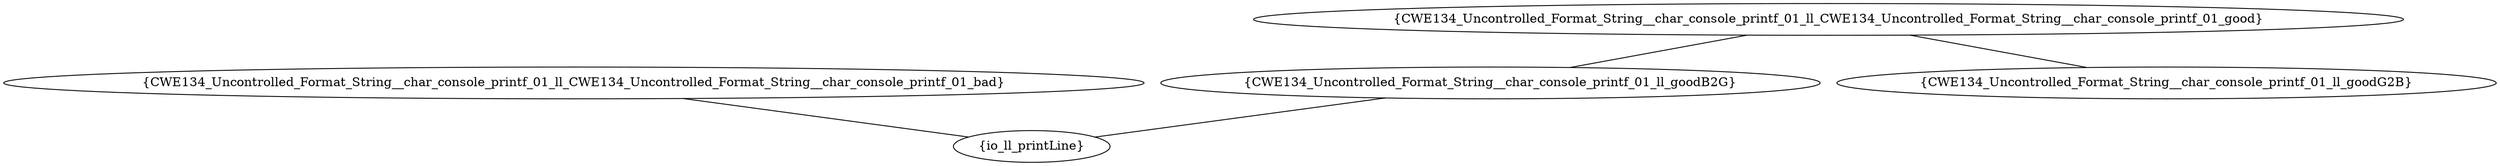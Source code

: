 graph "cg graph" {
CWE134_Uncontrolled_Format_String__char_console_printf_01_ll_CWE134_Uncontrolled_Format_String__char_console_printf_01_bad [label="{CWE134_Uncontrolled_Format_String__char_console_printf_01_ll_CWE134_Uncontrolled_Format_String__char_console_printf_01_bad}"];
io_ll_printLine [label="{io_ll_printLine}"];
CWE134_Uncontrolled_Format_String__char_console_printf_01_ll_goodB2G [label="{CWE134_Uncontrolled_Format_String__char_console_printf_01_ll_goodB2G}"];
CWE134_Uncontrolled_Format_String__char_console_printf_01_ll_CWE134_Uncontrolled_Format_String__char_console_printf_01_good [label="{CWE134_Uncontrolled_Format_String__char_console_printf_01_ll_CWE134_Uncontrolled_Format_String__char_console_printf_01_good}"];
CWE134_Uncontrolled_Format_String__char_console_printf_01_ll_goodG2B [label="{CWE134_Uncontrolled_Format_String__char_console_printf_01_ll_goodG2B}"];
CWE134_Uncontrolled_Format_String__char_console_printf_01_ll_CWE134_Uncontrolled_Format_String__char_console_printf_01_bad -- io_ll_printLine;
CWE134_Uncontrolled_Format_String__char_console_printf_01_ll_goodB2G -- io_ll_printLine;
CWE134_Uncontrolled_Format_String__char_console_printf_01_ll_CWE134_Uncontrolled_Format_String__char_console_printf_01_good -- CWE134_Uncontrolled_Format_String__char_console_printf_01_ll_goodG2B;
CWE134_Uncontrolled_Format_String__char_console_printf_01_ll_CWE134_Uncontrolled_Format_String__char_console_printf_01_good -- CWE134_Uncontrolled_Format_String__char_console_printf_01_ll_goodB2G;
}
